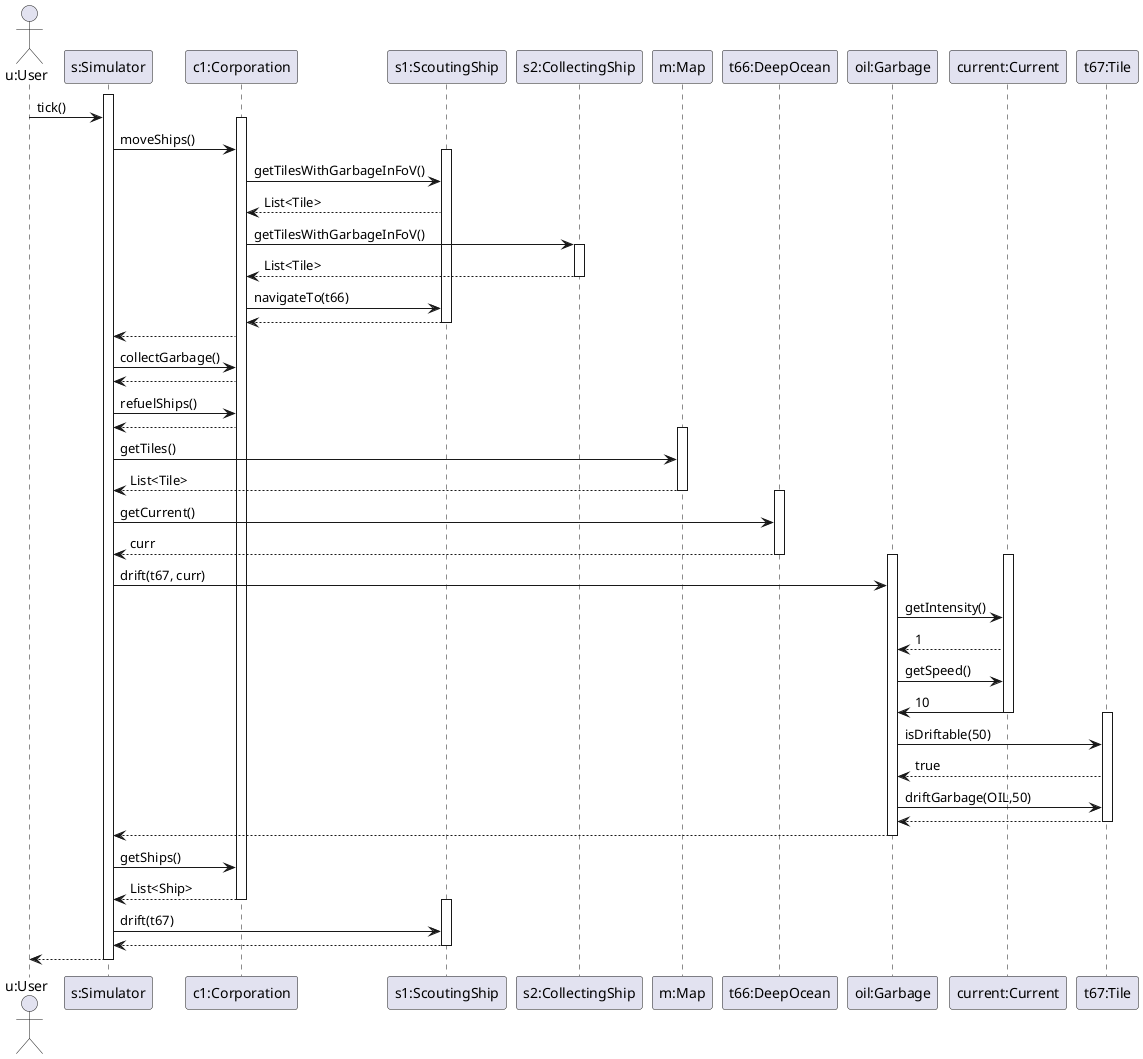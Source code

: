@startuml
actor "u:User" as u
participant "s:Simulator" as s
participant "c1:Corporation" as c1
participant "s1:ScoutingShip" as scouting
participant "s2:CollectingShip" as collecting
participant "m:Map" as m
participant "t66:DeepOcean" as t66
participant "oil:Garbage" as oil
participant "current:Current" as current
participant "t67:Tile" as t67




activate s
u -> s: tick()
activate c1
s -> c1: moveShips()

activate scouting
c1 -> scouting: getTilesWithGarbageInFoV()
scouting --> c1: List<Tile>

c1 -> collecting: getTilesWithGarbageInFoV()
activate collecting

collecting --> c1: List<Tile>
deactivate collecting

c1 -> scouting: navigateTo(t66)
scouting --> c1
deactivate scouting


c1 --> s

s -> c1: collectGarbage()
c1--> s

s -> c1: refuelShips()
c1--> s


activate m
s -> m: getTiles()
m --> s : List<Tile>
deactivate m

activate t66
s -> t66: getCurrent()
t66 --> s: curr
deactivate t66

' Here the problem is: Current can drift more than 1 tile, but we call drift(t67,curr)
' without actually computing the destination tile, we just assume it goes there and then
' query getIntensity() and getSpeed() which makes no sense at this point.

activate oil
activate current
s -> oil: drift(t67, curr)
oil -> current: getIntensity()
current --> oil: 1



oil -> current: getSpeed()
current-> oil: 10
deactivate current

activate t67
oil -> t67: isDriftable(50)
t67 --> oil: true
oil -> t67: driftGarbage(OIL,50)
t67 --> oil
deactivate t67

oil --> s
deactivate oil


s -> c1: getShips()
c1 --> s: List<Ship>
deactivate c1
activate scouting
s -> scouting: drift(t67)
scouting --> s
deactivate scouting

s --> u
deactivate s

@enduml